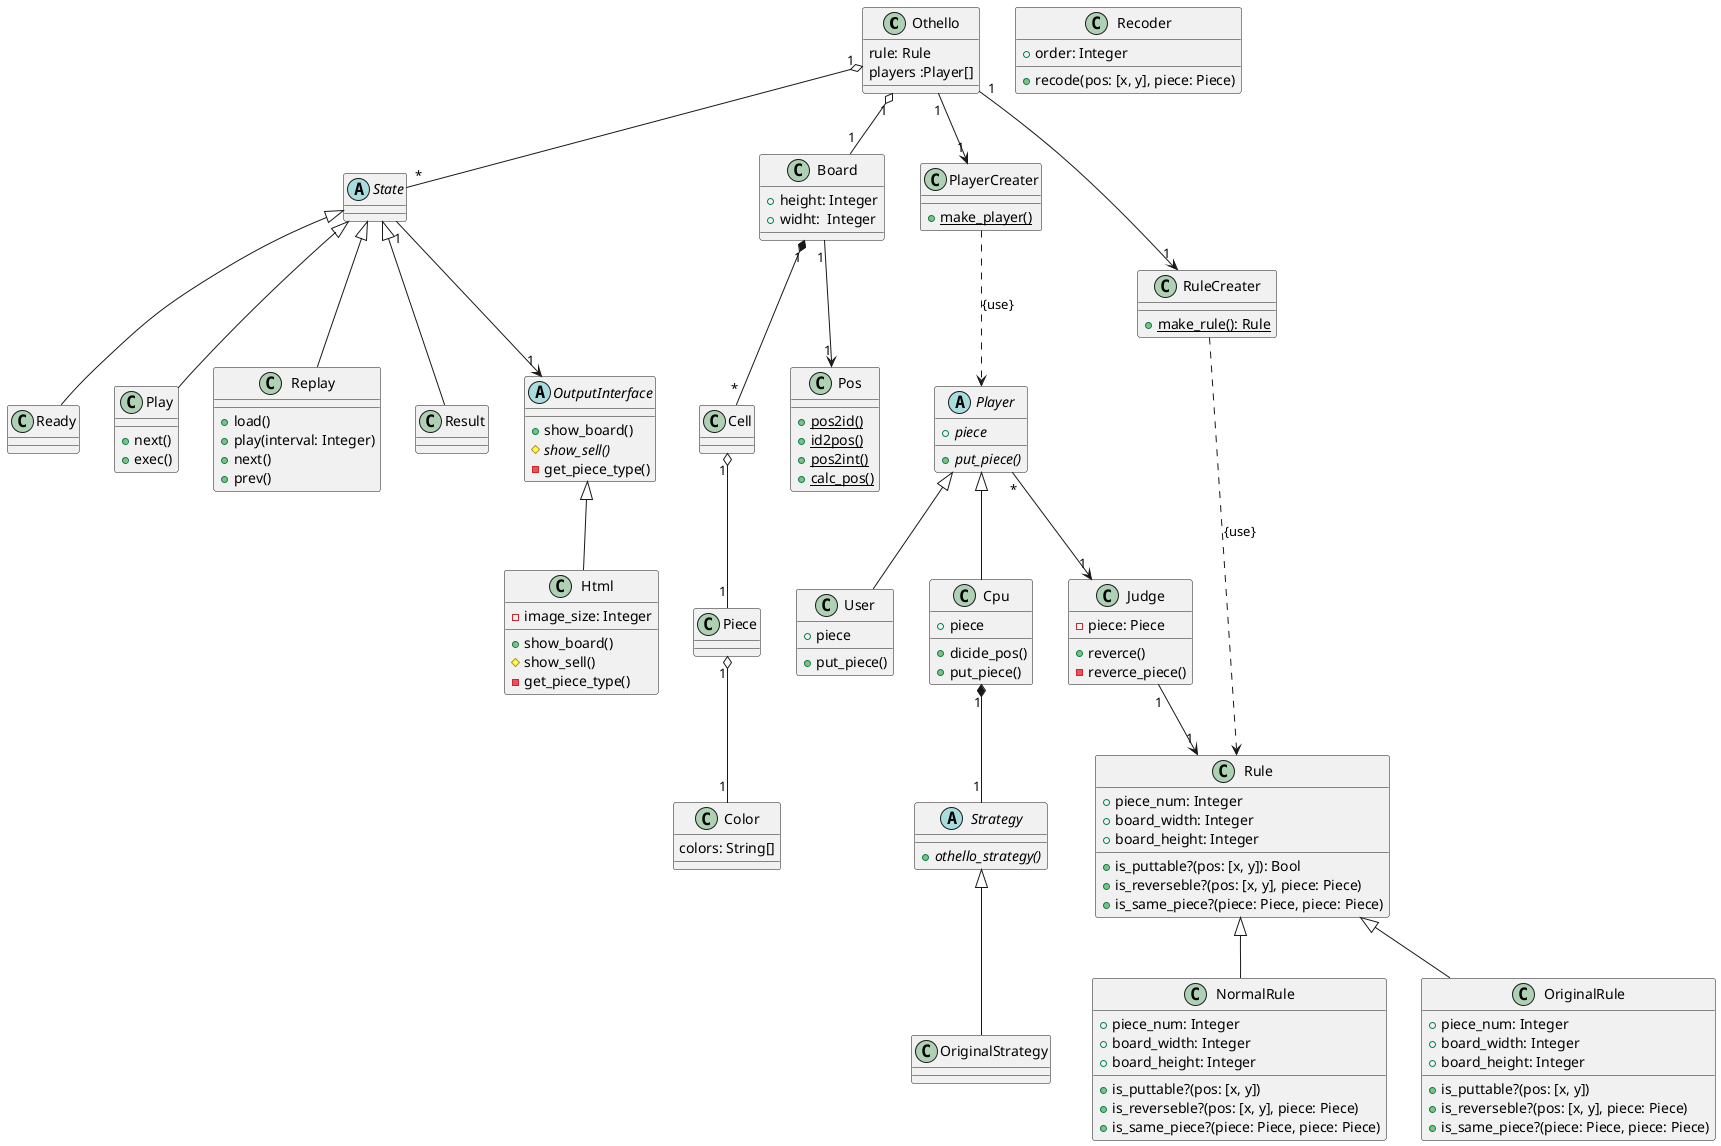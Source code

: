 @startuml{othello.png}

class Othello {
  rule: Rule
  players :Player[]
}

abstract State {
}

class Board {
  +height: Integer
  +widht:  Integer
}

class Cell {
}

class Piece {
}

class Piece {
}

class Color {
  colors: String[]
}

class Pos {
  +{static} pos2id()
  +{static} id2pos()
  +{static} pos2int()
  +{static} calc_pos()
}

class Ready {
}

class Play {
  +next()
  +exec()
}

class Replay {
  +load()
  +play(interval: Integer)
  +next()
  +prev()
}

class Result {
}

' Outputinterface {{{
abstract OutputInterface {
  +show_board()
  #{abstract} show_sell()
  -get_piece_type()
}

class Html {
  -image_size: Integer

  +show_board()
  #show_sell()
  -get_piece_type()
}
' }}}

' Player {{{
abstract Player {
  +{abstract} piece
  +{abstract} put_piece()
}

class User {
  +piece
  +put_piece()
}

class Cpu {
  +piece
  +dicide_pos()
  +put_piece()
}

abstract Strategy {
  +{abstract} othello_strategy()
}
class OriginalStrategy {

}

class PlayerCreater {
  +{static} make_player()
}
' }}}

class Judge {
  -piece: Piece
  +reverce()
  -reverce_piece()
}

' Rule {{{
class Rule {
  +piece_num: Integer
  +board_width: Integer
  +board_height: Integer

  +is_puttable?(pos: [x, y]): Bool
  +is_reverseble?(pos: [x, y], piece: Piece)
  +is_same_piece?(piece: Piece, piece: Piece)
}

class NormalRule {
  +piece_num: Integer
  +board_width: Integer
  +board_height: Integer

  +is_puttable?(pos: [x, y])
  +is_reverseble?(pos: [x, y], piece: Piece)
  +is_same_piece?(piece: Piece, piece: Piece)
}

class OriginalRule {
  +piece_num: Integer
  +board_width: Integer
  +board_height: Integer

  +is_puttable?(pos: [x, y])
  +is_reverseble?(pos: [x, y], piece: Piece)
  +is_same_piece?(piece: Piece, piece: Piece)
}

class Recoder {
  +order: Integer
  +recode(pos: [x, y], piece: Piece)
}

class RuleCreater {
  +{static} make_rule(): Rule
}

' }}}

' 関連 {{{
Othello "1" o-- "*" State
Othello "1" o-- "1" Board
Othello "1" --> "1" PlayerCreater
Othello "1" --> "1" RuleCreater

State <|-- Ready
State <|-- Play
State <|-- Replay
State <|-- Result

State "1" --> "1" OutputInterface

Board "1" --> "1" Pos
Board "1" *-- "*" Cell

RuleCreater ..> Rule : {use}
Rule <|-- NormalRule
Rule <|-- OriginalRule

PlayerCreater ..> Player : {use}
Player <|-- User
Player <|-- Cpu
Player "*" --> "1" Judge

Judge "1" --> "1" Rule
Cpu "1" *-- "1" Strategy
Strategy <|-- OriginalStrategy

Cell  "1" o-- "1" Piece
Piece "1" o-- "1" Color

OutputInterface <|-- Html
' }}}

@enduml
